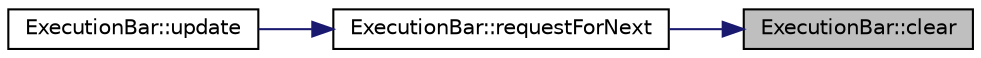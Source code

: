 digraph "ExecutionBar::clear"
{
 // LATEX_PDF_SIZE
  edge [fontname="Helvetica",fontsize="10",labelfontname="Helvetica",labelfontsize="10"];
  node [fontname="Helvetica",fontsize="10",shape=record];
  rankdir="RL";
  Node1 [label="ExecutionBar::clear",height=0.2,width=0.4,color="black", fillcolor="grey75", style="filled", fontcolor="black",tooltip=" "];
  Node1 -> Node2 [dir="back",color="midnightblue",fontsize="10",style="solid"];
  Node2 [label="ExecutionBar::requestForNext",height=0.2,width=0.4,color="black", fillcolor="white", style="filled",URL="$class_execution_bar.html#a7de166c43d7b577e7bfc0d5eb8f70575",tooltip=" "];
  Node2 -> Node3 [dir="back",color="midnightblue",fontsize="10",style="solid"];
  Node3 [label="ExecutionBar::update",height=0.2,width=0.4,color="black", fillcolor="white", style="filled",URL="$class_execution_bar.html#a3b5f91b7ef8d954c691b651c17b44851",tooltip=" "];
}
